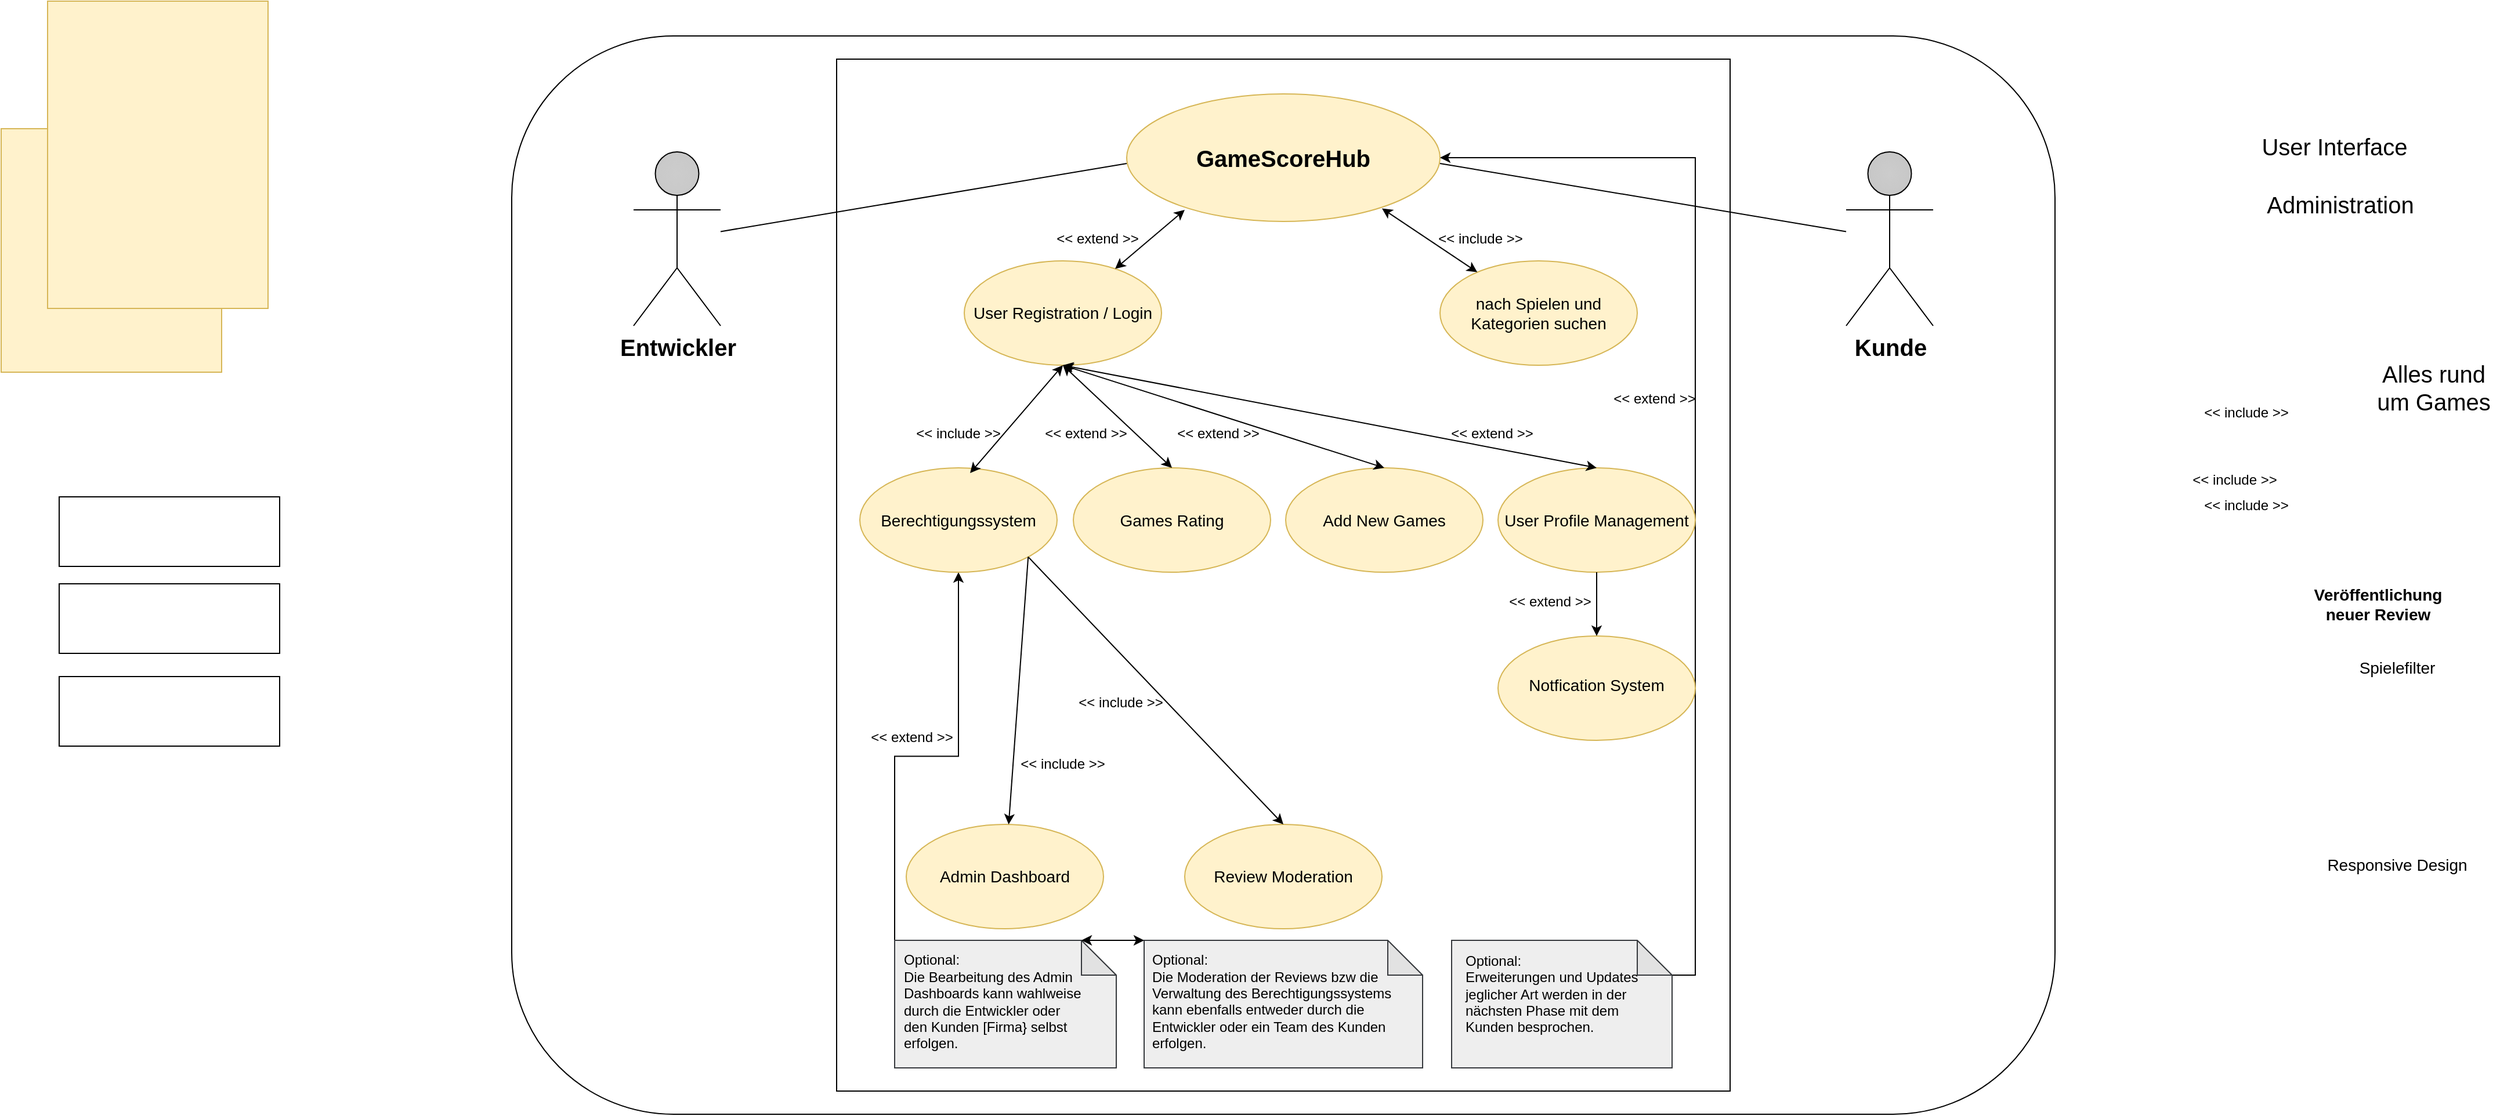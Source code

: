 <mxfile version="26.0.9">
  <diagram name="Seite-1" id="YXGHLs-E5S3xHgYeLCx2">
    <mxGraphModel dx="2555" dy="997" grid="1" gridSize="10" guides="1" tooltips="1" connect="1" arrows="1" fold="1" page="1" pageScale="1" pageWidth="827" pageHeight="1169" math="0" shadow="0">
      <root>
        <mxCell id="0" />
        <mxCell id="1" parent="0" />
        <mxCell id="Zt55hzWfSRVIWt4FaXxH-1" value="" style="rounded=1;whiteSpace=wrap;html=1;" vertex="1" parent="1">
          <mxGeometry x="-180" y="40" width="1330" height="930" as="geometry" />
        </mxCell>
        <mxCell id="Zt55hzWfSRVIWt4FaXxH-2" value="&lt;font style=&quot;font-size: 20px;&quot;&gt;&lt;b&gt;Kunde&lt;/b&gt;&lt;/font&gt;" style="shape=umlActor;verticalLabelPosition=bottom;verticalAlign=top;html=1;outlineConnect=0;gradientColor=#C7C7C7;fillColor=#CCCCCC;gradientDirection=radial;" vertex="1" parent="1">
          <mxGeometry x="970" y="140" width="75" height="150" as="geometry" />
        </mxCell>
        <mxCell id="Zt55hzWfSRVIWt4FaXxH-3" value="" style="rounded=0;whiteSpace=wrap;html=1;" vertex="1" parent="1">
          <mxGeometry x="100" y="60" width="770" height="890" as="geometry" />
        </mxCell>
        <mxCell id="Zt55hzWfSRVIWt4FaXxH-4" value="" style="ellipse;whiteSpace=wrap;html=1;fillColor=#fff2cc;strokeColor=#d6b656;" vertex="1" parent="1">
          <mxGeometry x="350" y="90" width="270" height="110" as="geometry" />
        </mxCell>
        <mxCell id="Zt55hzWfSRVIWt4FaXxH-7" value="&lt;font style=&quot;font-size: 20px;&quot;&gt;&lt;b&gt;Entwickler&lt;/b&gt;&lt;/font&gt;" style="shape=umlActor;verticalLabelPosition=bottom;verticalAlign=top;html=1;outlineConnect=0;gradientColor=#C9C9C9;fillColor=#CCCCCC;gradientDirection=radial;" vertex="1" parent="1">
          <mxGeometry x="-75" y="140" width="75" height="150" as="geometry" />
        </mxCell>
        <mxCell id="Zt55hzWfSRVIWt4FaXxH-8" value="&lt;font style=&quot;font-size: 20px;&quot;&gt;Alles rund&lt;/font&gt;&lt;div&gt;&lt;font style=&quot;font-size: 20px;&quot;&gt;um Games&lt;/font&gt;&lt;/div&gt;" style="text;html=1;align=center;verticalAlign=middle;whiteSpace=wrap;rounded=0;spacing=7;spacingTop=0;" vertex="1" parent="1">
          <mxGeometry x="1420" y="305" width="112.5" height="75" as="geometry" />
        </mxCell>
        <mxCell id="Zt55hzWfSRVIWt4FaXxH-24" value="&lt;font style=&quot;font-size: 20px;&quot;&gt;User Interface&lt;/font&gt;" style="text;html=1;align=center;verticalAlign=middle;whiteSpace=wrap;rounded=0;" vertex="1" parent="1">
          <mxGeometry x="1316" y="120" width="150" height="30" as="geometry" />
        </mxCell>
        <mxCell id="Zt55hzWfSRVIWt4FaXxH-25" value="&lt;font style=&quot;font-size: 20px;&quot;&gt;Administration&lt;/font&gt;" style="text;html=1;align=center;verticalAlign=middle;whiteSpace=wrap;rounded=0;" vertex="1" parent="1">
          <mxGeometry x="1320.5" y="170" width="150" height="30" as="geometry" />
        </mxCell>
        <mxCell id="Zt55hzWfSRVIWt4FaXxH-26" value="" style="rounded=0;whiteSpace=wrap;html=1;fillColor=#fff2cc;strokeColor=#d6b656;" vertex="1" parent="1">
          <mxGeometry x="-620" y="120" width="190" height="210" as="geometry" />
        </mxCell>
        <mxCell id="Zt55hzWfSRVIWt4FaXxH-29" value="" style="rounded=0;whiteSpace=wrap;html=1;" vertex="1" parent="1">
          <mxGeometry x="-570" y="437.5" width="190" height="60" as="geometry" />
        </mxCell>
        <mxCell id="Zt55hzWfSRVIWt4FaXxH-31" value="" style="rounded=0;whiteSpace=wrap;html=1;" vertex="1" parent="1">
          <mxGeometry x="-570" y="512.5" width="190" height="60" as="geometry" />
        </mxCell>
        <mxCell id="Zt55hzWfSRVIWt4FaXxH-33" value="" style="rounded=0;whiteSpace=wrap;html=1;" vertex="1" parent="1">
          <mxGeometry x="-570" y="592.5" width="190" height="60" as="geometry" />
        </mxCell>
        <mxCell id="Zt55hzWfSRVIWt4FaXxH-37" value="" style="rounded=0;whiteSpace=wrap;html=1;fillColor=#fff2cc;strokeColor=#d6b656;" vertex="1" parent="1">
          <mxGeometry x="-580" y="10" width="190" height="265" as="geometry" />
        </mxCell>
        <mxCell id="Zt55hzWfSRVIWt4FaXxH-115" style="edgeStyle=orthogonalEdgeStyle;rounded=0;orthogonalLoop=1;jettySize=auto;html=1;exitX=0;exitY=0;exitDx=0;exitDy=0;exitPerimeter=0;entryX=0.5;entryY=1;entryDx=0;entryDy=0;" edge="1" parent="1" source="Zt55hzWfSRVIWt4FaXxH-58" target="Zt55hzWfSRVIWt4FaXxH-85">
          <mxGeometry relative="1" as="geometry" />
        </mxCell>
        <mxCell id="Zt55hzWfSRVIWt4FaXxH-58" value="" style="shape=note;whiteSpace=wrap;html=1;backgroundOutline=1;darkOpacity=0.05;fillColor=#eeeeee;strokeColor=#36393d;" vertex="1" parent="1">
          <mxGeometry x="150" y="820" width="191" height="110" as="geometry" />
        </mxCell>
        <mxCell id="Zt55hzWfSRVIWt4FaXxH-57" value="&lt;div&gt;Optional:&lt;/div&gt;Die Bearbeitung des Admin Dashboards kann wahlweise durch die Entwickler oder den Kunden [Firma} selbst erfolgen." style="text;html=1;align=left;verticalAlign=middle;whiteSpace=wrap;rounded=0;" vertex="1" parent="1">
          <mxGeometry x="156" y="825" width="160" height="95" as="geometry" />
        </mxCell>
        <mxCell id="Zt55hzWfSRVIWt4FaXxH-120" style="edgeStyle=orthogonalEdgeStyle;rounded=0;orthogonalLoop=1;jettySize=auto;html=1;exitX=0;exitY=0;exitDx=190;exitDy=30;exitPerimeter=0;entryX=1;entryY=0.5;entryDx=0;entryDy=0;" edge="1" parent="1" source="Zt55hzWfSRVIWt4FaXxH-59" target="Zt55hzWfSRVIWt4FaXxH-4">
          <mxGeometry relative="1" as="geometry" />
        </mxCell>
        <mxCell id="Zt55hzWfSRVIWt4FaXxH-59" value="" style="shape=note;whiteSpace=wrap;html=1;backgroundOutline=1;darkOpacity=0.05;fillColor=#eeeeee;strokeColor=#36393d;" vertex="1" parent="1">
          <mxGeometry x="630" y="820" width="190" height="110" as="geometry" />
        </mxCell>
        <mxCell id="Zt55hzWfSRVIWt4FaXxH-60" value="&lt;div&gt;&lt;br&gt;&lt;/div&gt;&lt;div&gt;Optional:&lt;/div&gt;&lt;div&gt;Erweiterungen und Updates jeglicher Art werden in der nächsten Phase mit dem Kunden besprochen.&lt;/div&gt;" style="text;html=1;align=left;verticalAlign=middle;whiteSpace=wrap;rounded=0;" vertex="1" parent="1">
          <mxGeometry x="640" y="800" width="170" height="118" as="geometry" />
        </mxCell>
        <mxCell id="Zt55hzWfSRVIWt4FaXxH-66" value="" style="ellipse;whiteSpace=wrap;html=1;fillColor=#fff2cc;strokeColor=#d6b656;" vertex="1" parent="1">
          <mxGeometry x="160" y="720" width="170" height="90" as="geometry" />
        </mxCell>
        <mxCell id="Zt55hzWfSRVIWt4FaXxH-42" value="&lt;font style=&quot;font-size: 14px;&quot;&gt;Spielefilter&lt;/font&gt;" style="text;html=1;align=center;verticalAlign=middle;whiteSpace=wrap;rounded=0;" vertex="1" parent="1">
          <mxGeometry x="1360" y="570" width="170" height="30" as="geometry" />
        </mxCell>
        <mxCell id="Zt55hzWfSRVIWt4FaXxH-69" value="" style="ellipse;whiteSpace=wrap;html=1;fillColor=#fff2cc;strokeColor=#d6b656;" vertex="1" parent="1">
          <mxGeometry x="400" y="720" width="170" height="90" as="geometry" />
        </mxCell>
        <mxCell id="Zt55hzWfSRVIWt4FaXxH-68" value="&lt;font style=&quot;font-size: 14px;&quot;&gt;&lt;b&gt;Veröffentlichung&lt;/b&gt;&lt;/font&gt;&lt;div&gt;&lt;font style=&quot;font-size: 14px;&quot;&gt;&lt;b&gt;neuer Review&lt;/b&gt;&lt;/font&gt;&lt;/div&gt;" style="text;html=1;align=center;verticalAlign=middle;whiteSpace=wrap;rounded=0;" vertex="1" parent="1">
          <mxGeometry x="1323.5" y="500" width="209" height="60" as="geometry" />
        </mxCell>
        <mxCell id="Zt55hzWfSRVIWt4FaXxH-30" value="&lt;font style=&quot;font-size: 14px;&quot;&gt;Responsive Design&lt;/font&gt;" style="text;html=1;align=center;verticalAlign=middle;whiteSpace=wrap;rounded=0;" vertex="1" parent="1">
          <mxGeometry x="1360" y="740" width="170" height="30" as="geometry" />
        </mxCell>
        <mxCell id="Zt55hzWfSRVIWt4FaXxH-82" value="" style="ellipse;whiteSpace=wrap;html=1;fillColor=#fff2cc;strokeColor=#d6b656;" vertex="1" parent="1">
          <mxGeometry x="670" y="557.5" width="170" height="90" as="geometry" />
        </mxCell>
        <mxCell id="Zt55hzWfSRVIWt4FaXxH-83" value="" style="ellipse;whiteSpace=wrap;html=1;fillColor=#fff2cc;strokeColor=#d6b656;" vertex="1" parent="1">
          <mxGeometry x="670" y="412.5" width="170" height="90" as="geometry" />
        </mxCell>
        <mxCell id="Zt55hzWfSRVIWt4FaXxH-84" value="" style="ellipse;whiteSpace=wrap;html=1;fillColor=#fff2cc;strokeColor=#d6b656;" vertex="1" parent="1">
          <mxGeometry x="304" y="412.5" width="170" height="90" as="geometry" />
        </mxCell>
        <mxCell id="Zt55hzWfSRVIWt4FaXxH-85" value="" style="ellipse;whiteSpace=wrap;html=1;fillColor=#fff2cc;strokeColor=#d6b656;" vertex="1" parent="1">
          <mxGeometry x="120" y="412.5" width="170" height="90" as="geometry" />
        </mxCell>
        <mxCell id="Zt55hzWfSRVIWt4FaXxH-86" value="" style="ellipse;whiteSpace=wrap;html=1;fillColor=#fff2cc;strokeColor=#d6b656;" vertex="1" parent="1">
          <mxGeometry x="620" y="234" width="170" height="90" as="geometry" />
        </mxCell>
        <mxCell id="Zt55hzWfSRVIWt4FaXxH-87" value="" style="ellipse;whiteSpace=wrap;html=1;fillColor=#fff2cc;strokeColor=#d6b656;" vertex="1" parent="1">
          <mxGeometry x="210" y="234" width="170" height="90" as="geometry" />
        </mxCell>
        <mxCell id="Zt55hzWfSRVIWt4FaXxH-6" value="&lt;b&gt;GameScoreHub&lt;/b&gt;" style="text;html=1;align=center;verticalAlign=middle;whiteSpace=wrap;rounded=0;fontSize=20;" vertex="1" parent="1">
          <mxGeometry x="390" y="120" width="190" height="50" as="geometry" />
        </mxCell>
        <mxCell id="Zt55hzWfSRVIWt4FaXxH-44" value="&lt;font style=&quot;font-size: 14px;&quot;&gt;Games Rating&lt;/font&gt;" style="text;html=1;align=center;verticalAlign=middle;whiteSpace=wrap;rounded=0;" vertex="1" parent="1">
          <mxGeometry x="304" y="442.5" width="170" height="30" as="geometry" />
        </mxCell>
        <mxCell id="Zt55hzWfSRVIWt4FaXxH-38" value="&lt;font style=&quot;font-size: 14px;&quot;&gt;User Registration / Login&lt;/font&gt;" style="text;html=1;align=center;verticalAlign=middle;whiteSpace=wrap;rounded=0;" vertex="1" parent="1">
          <mxGeometry x="210" y="264" width="170" height="30" as="geometry" />
        </mxCell>
        <mxCell id="Zt55hzWfSRVIWt4FaXxH-32" value="&lt;font style=&quot;font-size: 14px;&quot;&gt;User Profile Management&lt;/font&gt;" style="text;html=1;align=center;verticalAlign=middle;whiteSpace=wrap;rounded=0;" vertex="1" parent="1">
          <mxGeometry x="670" y="442.5" width="170" height="30" as="geometry" />
        </mxCell>
        <mxCell id="Zt55hzWfSRVIWt4FaXxH-27" value="&lt;font style=&quot;font-size: 14px;&quot;&gt;Admin Dashboard&lt;/font&gt;" style="text;html=1;align=center;verticalAlign=middle;whiteSpace=wrap;rounded=0;" vertex="1" parent="1">
          <mxGeometry x="160" y="750" width="170" height="30" as="geometry" />
        </mxCell>
        <mxCell id="Zt55hzWfSRVIWt4FaXxH-34" value="&lt;font style=&quot;font-size: 14px;&quot;&gt;Review Moderation&lt;/font&gt;" style="text;html=1;align=center;verticalAlign=middle;whiteSpace=wrap;rounded=0;" vertex="1" parent="1">
          <mxGeometry x="400" y="750" width="170" height="30" as="geometry" />
        </mxCell>
        <mxCell id="Zt55hzWfSRVIWt4FaXxH-46" value="&lt;font style=&quot;font-size: 14px;&quot;&gt;Notfication System&lt;/font&gt;" style="text;html=1;align=center;verticalAlign=middle;whiteSpace=wrap;rounded=0;" vertex="1" parent="1">
          <mxGeometry x="670" y="585" width="170" height="30" as="geometry" />
        </mxCell>
        <mxCell id="Zt55hzWfSRVIWt4FaXxH-79" value="&lt;font style=&quot;font-size: 14px;&quot;&gt;nach Spielen und Kategorien suchen&lt;/font&gt;" style="text;html=1;align=center;verticalAlign=middle;whiteSpace=wrap;rounded=0;" vertex="1" parent="1">
          <mxGeometry x="620" y="254" width="170" height="50" as="geometry" />
        </mxCell>
        <mxCell id="Zt55hzWfSRVIWt4FaXxH-80" value="&lt;font style=&quot;font-size: 14px;&quot;&gt;Berechtigungssystem&lt;/font&gt;" style="text;html=1;align=center;verticalAlign=middle;whiteSpace=wrap;rounded=0;" vertex="1" parent="1">
          <mxGeometry x="120" y="442.5" width="170" height="30" as="geometry" />
        </mxCell>
        <mxCell id="Zt55hzWfSRVIWt4FaXxH-89" value="" style="endArrow=classic;startArrow=classic;html=1;rounded=0;" edge="1" parent="1" target="Zt55hzWfSRVIWt4FaXxH-86">
          <mxGeometry width="50" height="50" relative="1" as="geometry">
            <mxPoint x="570" y="188.75" as="sourcePoint" />
            <mxPoint x="629" y="241.25" as="targetPoint" />
          </mxGeometry>
        </mxCell>
        <mxCell id="Zt55hzWfSRVIWt4FaXxH-90" value="" style="endArrow=classic;startArrow=classic;html=1;rounded=0;" edge="1" parent="1" source="Zt55hzWfSRVIWt4FaXxH-87">
          <mxGeometry width="50" height="50" relative="1" as="geometry">
            <mxPoint x="350" y="240" as="sourcePoint" />
            <mxPoint x="400" y="190" as="targetPoint" />
          </mxGeometry>
        </mxCell>
        <mxCell id="Zt55hzWfSRVIWt4FaXxH-95" value="" style="endArrow=classic;html=1;rounded=0;entryX=0.5;entryY=0;entryDx=0;entryDy=0;exitX=0.5;exitY=1;exitDx=0;exitDy=0;" edge="1" parent="1" source="Zt55hzWfSRVIWt4FaXxH-83" target="Zt55hzWfSRVIWt4FaXxH-82">
          <mxGeometry width="50" height="50" relative="1" as="geometry">
            <mxPoint x="720" y="500" as="sourcePoint" />
            <mxPoint x="770" y="450" as="targetPoint" />
          </mxGeometry>
        </mxCell>
        <mxCell id="Zt55hzWfSRVIWt4FaXxH-97" value="" style="endArrow=classic;html=1;rounded=0;exitX=1;exitY=1;exitDx=0;exitDy=0;" edge="1" parent="1" source="Zt55hzWfSRVIWt4FaXxH-85" target="Zt55hzWfSRVIWt4FaXxH-66">
          <mxGeometry width="50" height="50" relative="1" as="geometry">
            <mxPoint x="244.5" y="502.5" as="sourcePoint" />
            <mxPoint x="244.5" y="612.5" as="targetPoint" />
          </mxGeometry>
        </mxCell>
        <mxCell id="Zt55hzWfSRVIWt4FaXxH-98" value="" style="endArrow=classic;html=1;rounded=0;entryX=0.5;entryY=0;entryDx=0;entryDy=0;exitX=1;exitY=1;exitDx=0;exitDy=0;" edge="1" parent="1" source="Zt55hzWfSRVIWt4FaXxH-85" target="Zt55hzWfSRVIWt4FaXxH-69">
          <mxGeometry width="50" height="50" relative="1" as="geometry">
            <mxPoint x="260" y="490" as="sourcePoint" />
            <mxPoint x="283.5" y="587.5" as="targetPoint" />
          </mxGeometry>
        </mxCell>
        <mxCell id="Zt55hzWfSRVIWt4FaXxH-99" value="" style="endArrow=none;html=1;rounded=0;" edge="1" parent="1" source="Zt55hzWfSRVIWt4FaXxH-7">
          <mxGeometry width="50" height="50" relative="1" as="geometry">
            <mxPoint x="300" y="200" as="sourcePoint" />
            <mxPoint x="350" y="150" as="targetPoint" />
          </mxGeometry>
        </mxCell>
        <mxCell id="Zt55hzWfSRVIWt4FaXxH-100" value="" style="endArrow=none;html=1;rounded=0;" edge="1" parent="1" target="Zt55hzWfSRVIWt4FaXxH-2">
          <mxGeometry width="50" height="50" relative="1" as="geometry">
            <mxPoint x="620" y="150" as="sourcePoint" />
            <mxPoint x="670" y="100" as="targetPoint" />
          </mxGeometry>
        </mxCell>
        <mxCell id="Zt55hzWfSRVIWt4FaXxH-101" value="" style="endArrow=classic;startArrow=classic;html=1;rounded=0;entryX=0.5;entryY=1;entryDx=0;entryDy=0;exitX=0.559;exitY=0.05;exitDx=0;exitDy=0;exitPerimeter=0;" edge="1" parent="1" source="Zt55hzWfSRVIWt4FaXxH-85" target="Zt55hzWfSRVIWt4FaXxH-87">
          <mxGeometry width="50" height="50" relative="1" as="geometry">
            <mxPoint x="250" y="412.5" as="sourcePoint" />
            <mxPoint x="300" y="362.5" as="targetPoint" />
          </mxGeometry>
        </mxCell>
        <mxCell id="Zt55hzWfSRVIWt4FaXxH-102" value="" style="endArrow=classic;startArrow=classic;html=1;rounded=0;entryX=0.5;entryY=1;entryDx=0;entryDy=0;exitX=0.5;exitY=0;exitDx=0;exitDy=0;" edge="1" parent="1" source="Zt55hzWfSRVIWt4FaXxH-84" target="Zt55hzWfSRVIWt4FaXxH-87">
          <mxGeometry width="50" height="50" relative="1" as="geometry">
            <mxPoint x="490" y="412.5" as="sourcePoint" />
            <mxPoint x="540" y="362.5" as="targetPoint" />
          </mxGeometry>
        </mxCell>
        <mxCell id="Zt55hzWfSRVIWt4FaXxH-103" value="" style="endArrow=classic;startArrow=classic;html=1;rounded=0;entryX=0.5;entryY=1;entryDx=0;entryDy=0;exitX=0.5;exitY=0;exitDx=0;exitDy=0;" edge="1" parent="1" source="Zt55hzWfSRVIWt4FaXxH-83" target="Zt55hzWfSRVIWt4FaXxH-87">
          <mxGeometry width="50" height="50" relative="1" as="geometry">
            <mxPoint x="720" y="410" as="sourcePoint" />
            <mxPoint x="770" y="360" as="targetPoint" />
          </mxGeometry>
        </mxCell>
        <mxCell id="Zt55hzWfSRVIWt4FaXxH-104" value="&amp;lt;&amp;lt; include &amp;gt;&amp;gt;" style="text;html=1;align=center;verticalAlign=middle;whiteSpace=wrap;rounded=0;" vertex="1" parent="1">
          <mxGeometry x="160" y="367.5" width="90" height="30" as="geometry" />
        </mxCell>
        <mxCell id="Zt55hzWfSRVIWt4FaXxH-105" value="&amp;lt;&amp;lt; include &amp;gt;&amp;gt;" style="text;html=1;align=center;verticalAlign=middle;whiteSpace=wrap;rounded=0;" vertex="1" parent="1">
          <mxGeometry x="1270" y="430" width="90" height="30" as="geometry" />
        </mxCell>
        <mxCell id="Zt55hzWfSRVIWt4FaXxH-106" value="&amp;lt;&amp;lt; include &amp;gt;&amp;gt;" style="text;html=1;align=center;verticalAlign=middle;whiteSpace=wrap;rounded=0;" vertex="1" parent="1">
          <mxGeometry x="1260" y="407.5" width="90" height="30" as="geometry" />
        </mxCell>
        <mxCell id="Zt55hzWfSRVIWt4FaXxH-107" value="&amp;lt;&amp;lt; extend &amp;gt;&amp;gt;" style="text;html=1;align=center;verticalAlign=middle;whiteSpace=wrap;rounded=0;" vertex="1" parent="1">
          <mxGeometry x="280" y="200" width="90" height="30" as="geometry" />
        </mxCell>
        <mxCell id="Zt55hzWfSRVIWt4FaXxH-108" value="&amp;lt;&amp;lt; extend &amp;gt;&amp;gt;" style="text;html=1;align=center;verticalAlign=middle;whiteSpace=wrap;rounded=0;" vertex="1" parent="1">
          <mxGeometry x="120" y="630" width="90" height="30" as="geometry" />
        </mxCell>
        <mxCell id="Zt55hzWfSRVIWt4FaXxH-109" value="&amp;lt;&amp;lt; include &amp;gt;&amp;gt;" style="text;html=1;align=center;verticalAlign=middle;whiteSpace=wrap;rounded=0;" vertex="1" parent="1">
          <mxGeometry x="1270" y="350" width="90" height="30" as="geometry" />
        </mxCell>
        <mxCell id="Zt55hzWfSRVIWt4FaXxH-110" value="&amp;lt;&amp;lt; extend &amp;gt;&amp;gt;" style="text;html=1;align=center;verticalAlign=middle;whiteSpace=wrap;rounded=0;" vertex="1" parent="1">
          <mxGeometry x="620" y="367.5" width="90" height="30" as="geometry" />
        </mxCell>
        <mxCell id="Zt55hzWfSRVIWt4FaXxH-111" value="&amp;lt;&amp;lt; extend &amp;gt;&amp;gt;" style="text;html=1;align=center;verticalAlign=middle;whiteSpace=wrap;rounded=0;" vertex="1" parent="1">
          <mxGeometry x="670" y="512.5" width="90" height="30" as="geometry" />
        </mxCell>
        <mxCell id="Zt55hzWfSRVIWt4FaXxH-112" value="&amp;lt;&amp;lt; include &amp;gt;&amp;gt;" style="text;html=1;align=center;verticalAlign=middle;whiteSpace=wrap;rounded=0;" vertex="1" parent="1">
          <mxGeometry x="250" y="652.5" width="90" height="30" as="geometry" />
        </mxCell>
        <mxCell id="Zt55hzWfSRVIWt4FaXxH-113" value="&amp;lt;&amp;lt; include &amp;gt;&amp;gt;" style="text;html=1;align=center;verticalAlign=middle;whiteSpace=wrap;rounded=0;" vertex="1" parent="1">
          <mxGeometry x="300" y="600" width="90" height="30" as="geometry" />
        </mxCell>
        <mxCell id="Zt55hzWfSRVIWt4FaXxH-121" value="&amp;lt;&amp;lt; include &amp;gt;&amp;gt;" style="text;html=1;align=center;verticalAlign=middle;whiteSpace=wrap;rounded=0;" vertex="1" parent="1">
          <mxGeometry x="610" y="200" width="90" height="30" as="geometry" />
        </mxCell>
        <mxCell id="Zt55hzWfSRVIWt4FaXxH-122" value="" style="ellipse;whiteSpace=wrap;html=1;fillColor=#fff2cc;strokeColor=#d6b656;" vertex="1" parent="1">
          <mxGeometry x="487" y="412.5" width="170" height="90" as="geometry" />
        </mxCell>
        <mxCell id="Zt55hzWfSRVIWt4FaXxH-40" value="&lt;font style=&quot;font-size: 14px;&quot;&gt;Add New Games&lt;/font&gt;" style="text;html=1;align=center;verticalAlign=middle;whiteSpace=wrap;rounded=0;" vertex="1" parent="1">
          <mxGeometry x="487" y="442.5" width="170" height="30" as="geometry" />
        </mxCell>
        <mxCell id="Zt55hzWfSRVIWt4FaXxH-123" value="" style="endArrow=classic;startArrow=classic;html=1;rounded=0;entryX=0.5;entryY=0;entryDx=0;entryDy=0;exitX=0.5;exitY=1;exitDx=0;exitDy=0;" edge="1" parent="1" source="Zt55hzWfSRVIWt4FaXxH-87" target="Zt55hzWfSRVIWt4FaXxH-122">
          <mxGeometry width="50" height="50" relative="1" as="geometry">
            <mxPoint x="291" y="330" as="sourcePoint" />
            <mxPoint x="341" y="280" as="targetPoint" />
          </mxGeometry>
        </mxCell>
        <mxCell id="Zt55hzWfSRVIWt4FaXxH-124" value="&amp;lt;&amp;lt; extend &amp;gt;&amp;gt;" style="text;html=1;align=center;verticalAlign=middle;whiteSpace=wrap;rounded=0;" vertex="1" parent="1">
          <mxGeometry x="760" y="337.5" width="90" height="30" as="geometry" />
        </mxCell>
        <mxCell id="Zt55hzWfSRVIWt4FaXxH-125" value="&amp;lt;&amp;lt; extend &amp;gt;&amp;gt;" style="text;html=1;align=center;verticalAlign=middle;whiteSpace=wrap;rounded=0;" vertex="1" parent="1">
          <mxGeometry x="384" y="367.5" width="90" height="30" as="geometry" />
        </mxCell>
        <mxCell id="Zt55hzWfSRVIWt4FaXxH-126" value="&amp;lt;&amp;lt; extend &amp;gt;&amp;gt;" style="text;html=1;align=center;verticalAlign=middle;whiteSpace=wrap;rounded=0;" vertex="1" parent="1">
          <mxGeometry x="270" y="367.5" width="90" height="30" as="geometry" />
        </mxCell>
        <mxCell id="Zt55hzWfSRVIWt4FaXxH-127" value="" style="shape=note;whiteSpace=wrap;html=1;backgroundOutline=1;darkOpacity=0.05;fillColor=#eeeeee;strokeColor=#36393d;" vertex="1" parent="1">
          <mxGeometry x="365" y="820" width="240" height="110" as="geometry" />
        </mxCell>
        <mxCell id="Zt55hzWfSRVIWt4FaXxH-128" value="Optional:&lt;div&gt;Die Moderation der Reviews bzw die Verwaltung des Berechtigungssystems kann ebenfalls entweder durch die Entwickler oder ein Team des Kunden erfolgen.&amp;nbsp;&lt;/div&gt;&lt;div&gt;&lt;br&gt;&lt;/div&gt;&lt;div&gt;&lt;/div&gt;" style="text;html=1;align=left;verticalAlign=middle;whiteSpace=wrap;rounded=0;" vertex="1" parent="1">
          <mxGeometry x="370" y="830" width="210" height="100" as="geometry" />
        </mxCell>
        <mxCell id="Zt55hzWfSRVIWt4FaXxH-129" value="" style="endArrow=classic;startArrow=classic;html=1;rounded=0;entryX=0;entryY=0;entryDx=161;entryDy=0;entryPerimeter=0;" edge="1" parent="1" target="Zt55hzWfSRVIWt4FaXxH-58">
          <mxGeometry width="50" height="50" relative="1" as="geometry">
            <mxPoint x="365" y="820" as="sourcePoint" />
            <mxPoint x="415" y="770" as="targetPoint" />
          </mxGeometry>
        </mxCell>
      </root>
    </mxGraphModel>
  </diagram>
</mxfile>
